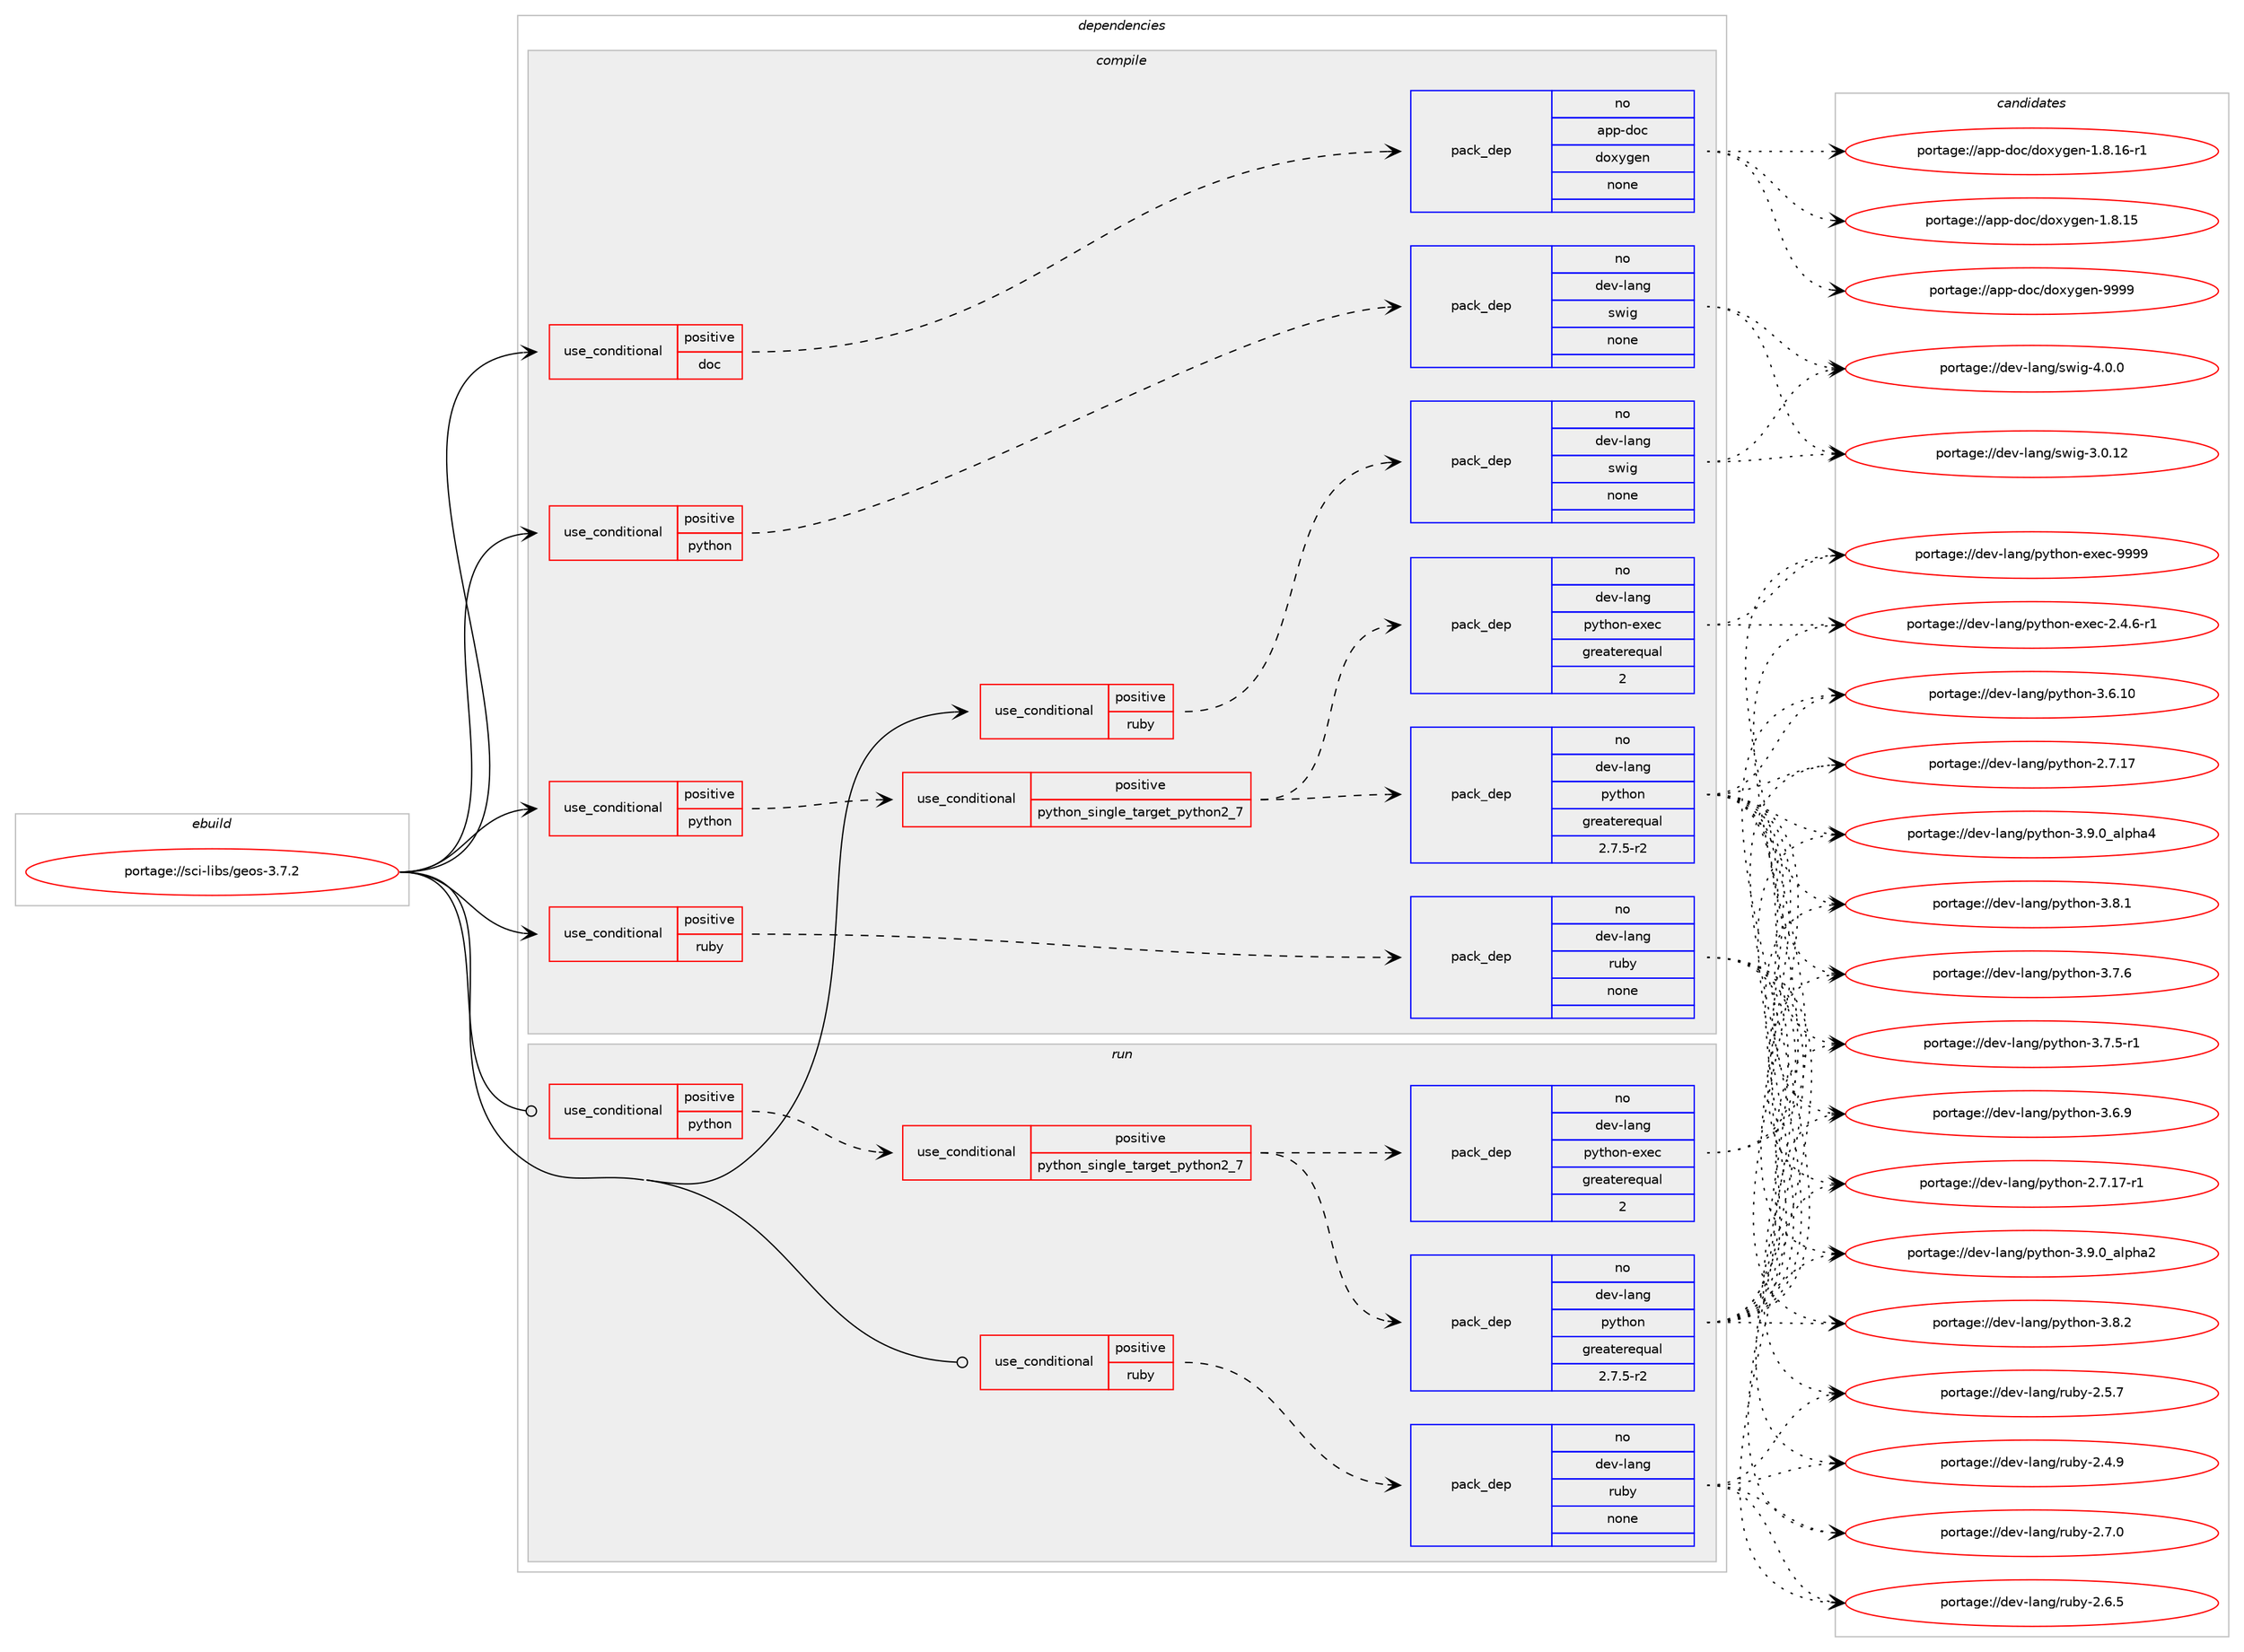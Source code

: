digraph prolog {

# *************
# Graph options
# *************

newrank=true;
concentrate=true;
compound=true;
graph [rankdir=LR,fontname=Helvetica,fontsize=10,ranksep=1.5];#, ranksep=2.5, nodesep=0.2];
edge  [arrowhead=vee];
node  [fontname=Helvetica,fontsize=10];

# **********
# The ebuild
# **********

subgraph cluster_leftcol {
color=gray;
rank=same;
label=<<i>ebuild</i>>;
id [label="portage://sci-libs/geos-3.7.2", color=red, width=4, href="../sci-libs/geos-3.7.2.svg"];
}

# ****************
# The dependencies
# ****************

subgraph cluster_midcol {
color=gray;
label=<<i>dependencies</i>>;
subgraph cluster_compile {
fillcolor="#eeeeee";
style=filled;
label=<<i>compile</i>>;
subgraph cond10505 {
dependency50479 [label=<<TABLE BORDER="0" CELLBORDER="1" CELLSPACING="0" CELLPADDING="4"><TR><TD ROWSPAN="3" CELLPADDING="10">use_conditional</TD></TR><TR><TD>positive</TD></TR><TR><TD>doc</TD></TR></TABLE>>, shape=none, color=red];
subgraph pack38870 {
dependency50480 [label=<<TABLE BORDER="0" CELLBORDER="1" CELLSPACING="0" CELLPADDING="4" WIDTH="220"><TR><TD ROWSPAN="6" CELLPADDING="30">pack_dep</TD></TR><TR><TD WIDTH="110">no</TD></TR><TR><TD>app-doc</TD></TR><TR><TD>doxygen</TD></TR><TR><TD>none</TD></TR><TR><TD></TD></TR></TABLE>>, shape=none, color=blue];
}
dependency50479:e -> dependency50480:w [weight=20,style="dashed",arrowhead="vee"];
}
id:e -> dependency50479:w [weight=20,style="solid",arrowhead="vee"];
subgraph cond10506 {
dependency50481 [label=<<TABLE BORDER="0" CELLBORDER="1" CELLSPACING="0" CELLPADDING="4"><TR><TD ROWSPAN="3" CELLPADDING="10">use_conditional</TD></TR><TR><TD>positive</TD></TR><TR><TD>python</TD></TR></TABLE>>, shape=none, color=red];
subgraph cond10507 {
dependency50482 [label=<<TABLE BORDER="0" CELLBORDER="1" CELLSPACING="0" CELLPADDING="4"><TR><TD ROWSPAN="3" CELLPADDING="10">use_conditional</TD></TR><TR><TD>positive</TD></TR><TR><TD>python_single_target_python2_7</TD></TR></TABLE>>, shape=none, color=red];
subgraph pack38871 {
dependency50483 [label=<<TABLE BORDER="0" CELLBORDER="1" CELLSPACING="0" CELLPADDING="4" WIDTH="220"><TR><TD ROWSPAN="6" CELLPADDING="30">pack_dep</TD></TR><TR><TD WIDTH="110">no</TD></TR><TR><TD>dev-lang</TD></TR><TR><TD>python</TD></TR><TR><TD>greaterequal</TD></TR><TR><TD>2.7.5-r2</TD></TR></TABLE>>, shape=none, color=blue];
}
dependency50482:e -> dependency50483:w [weight=20,style="dashed",arrowhead="vee"];
subgraph pack38872 {
dependency50484 [label=<<TABLE BORDER="0" CELLBORDER="1" CELLSPACING="0" CELLPADDING="4" WIDTH="220"><TR><TD ROWSPAN="6" CELLPADDING="30">pack_dep</TD></TR><TR><TD WIDTH="110">no</TD></TR><TR><TD>dev-lang</TD></TR><TR><TD>python-exec</TD></TR><TR><TD>greaterequal</TD></TR><TR><TD>2</TD></TR></TABLE>>, shape=none, color=blue];
}
dependency50482:e -> dependency50484:w [weight=20,style="dashed",arrowhead="vee"];
}
dependency50481:e -> dependency50482:w [weight=20,style="dashed",arrowhead="vee"];
}
id:e -> dependency50481:w [weight=20,style="solid",arrowhead="vee"];
subgraph cond10508 {
dependency50485 [label=<<TABLE BORDER="0" CELLBORDER="1" CELLSPACING="0" CELLPADDING="4"><TR><TD ROWSPAN="3" CELLPADDING="10">use_conditional</TD></TR><TR><TD>positive</TD></TR><TR><TD>python</TD></TR></TABLE>>, shape=none, color=red];
subgraph pack38873 {
dependency50486 [label=<<TABLE BORDER="0" CELLBORDER="1" CELLSPACING="0" CELLPADDING="4" WIDTH="220"><TR><TD ROWSPAN="6" CELLPADDING="30">pack_dep</TD></TR><TR><TD WIDTH="110">no</TD></TR><TR><TD>dev-lang</TD></TR><TR><TD>swig</TD></TR><TR><TD>none</TD></TR><TR><TD></TD></TR></TABLE>>, shape=none, color=blue];
}
dependency50485:e -> dependency50486:w [weight=20,style="dashed",arrowhead="vee"];
}
id:e -> dependency50485:w [weight=20,style="solid",arrowhead="vee"];
subgraph cond10509 {
dependency50487 [label=<<TABLE BORDER="0" CELLBORDER="1" CELLSPACING="0" CELLPADDING="4"><TR><TD ROWSPAN="3" CELLPADDING="10">use_conditional</TD></TR><TR><TD>positive</TD></TR><TR><TD>ruby</TD></TR></TABLE>>, shape=none, color=red];
subgraph pack38874 {
dependency50488 [label=<<TABLE BORDER="0" CELLBORDER="1" CELLSPACING="0" CELLPADDING="4" WIDTH="220"><TR><TD ROWSPAN="6" CELLPADDING="30">pack_dep</TD></TR><TR><TD WIDTH="110">no</TD></TR><TR><TD>dev-lang</TD></TR><TR><TD>ruby</TD></TR><TR><TD>none</TD></TR><TR><TD></TD></TR></TABLE>>, shape=none, color=blue];
}
dependency50487:e -> dependency50488:w [weight=20,style="dashed",arrowhead="vee"];
}
id:e -> dependency50487:w [weight=20,style="solid",arrowhead="vee"];
subgraph cond10510 {
dependency50489 [label=<<TABLE BORDER="0" CELLBORDER="1" CELLSPACING="0" CELLPADDING="4"><TR><TD ROWSPAN="3" CELLPADDING="10">use_conditional</TD></TR><TR><TD>positive</TD></TR><TR><TD>ruby</TD></TR></TABLE>>, shape=none, color=red];
subgraph pack38875 {
dependency50490 [label=<<TABLE BORDER="0" CELLBORDER="1" CELLSPACING="0" CELLPADDING="4" WIDTH="220"><TR><TD ROWSPAN="6" CELLPADDING="30">pack_dep</TD></TR><TR><TD WIDTH="110">no</TD></TR><TR><TD>dev-lang</TD></TR><TR><TD>swig</TD></TR><TR><TD>none</TD></TR><TR><TD></TD></TR></TABLE>>, shape=none, color=blue];
}
dependency50489:e -> dependency50490:w [weight=20,style="dashed",arrowhead="vee"];
}
id:e -> dependency50489:w [weight=20,style="solid",arrowhead="vee"];
}
subgraph cluster_compileandrun {
fillcolor="#eeeeee";
style=filled;
label=<<i>compile and run</i>>;
}
subgraph cluster_run {
fillcolor="#eeeeee";
style=filled;
label=<<i>run</i>>;
subgraph cond10511 {
dependency50491 [label=<<TABLE BORDER="0" CELLBORDER="1" CELLSPACING="0" CELLPADDING="4"><TR><TD ROWSPAN="3" CELLPADDING="10">use_conditional</TD></TR><TR><TD>positive</TD></TR><TR><TD>python</TD></TR></TABLE>>, shape=none, color=red];
subgraph cond10512 {
dependency50492 [label=<<TABLE BORDER="0" CELLBORDER="1" CELLSPACING="0" CELLPADDING="4"><TR><TD ROWSPAN="3" CELLPADDING="10">use_conditional</TD></TR><TR><TD>positive</TD></TR><TR><TD>python_single_target_python2_7</TD></TR></TABLE>>, shape=none, color=red];
subgraph pack38876 {
dependency50493 [label=<<TABLE BORDER="0" CELLBORDER="1" CELLSPACING="0" CELLPADDING="4" WIDTH="220"><TR><TD ROWSPAN="6" CELLPADDING="30">pack_dep</TD></TR><TR><TD WIDTH="110">no</TD></TR><TR><TD>dev-lang</TD></TR><TR><TD>python</TD></TR><TR><TD>greaterequal</TD></TR><TR><TD>2.7.5-r2</TD></TR></TABLE>>, shape=none, color=blue];
}
dependency50492:e -> dependency50493:w [weight=20,style="dashed",arrowhead="vee"];
subgraph pack38877 {
dependency50494 [label=<<TABLE BORDER="0" CELLBORDER="1" CELLSPACING="0" CELLPADDING="4" WIDTH="220"><TR><TD ROWSPAN="6" CELLPADDING="30">pack_dep</TD></TR><TR><TD WIDTH="110">no</TD></TR><TR><TD>dev-lang</TD></TR><TR><TD>python-exec</TD></TR><TR><TD>greaterequal</TD></TR><TR><TD>2</TD></TR></TABLE>>, shape=none, color=blue];
}
dependency50492:e -> dependency50494:w [weight=20,style="dashed",arrowhead="vee"];
}
dependency50491:e -> dependency50492:w [weight=20,style="dashed",arrowhead="vee"];
}
id:e -> dependency50491:w [weight=20,style="solid",arrowhead="odot"];
subgraph cond10513 {
dependency50495 [label=<<TABLE BORDER="0" CELLBORDER="1" CELLSPACING="0" CELLPADDING="4"><TR><TD ROWSPAN="3" CELLPADDING="10">use_conditional</TD></TR><TR><TD>positive</TD></TR><TR><TD>ruby</TD></TR></TABLE>>, shape=none, color=red];
subgraph pack38878 {
dependency50496 [label=<<TABLE BORDER="0" CELLBORDER="1" CELLSPACING="0" CELLPADDING="4" WIDTH="220"><TR><TD ROWSPAN="6" CELLPADDING="30">pack_dep</TD></TR><TR><TD WIDTH="110">no</TD></TR><TR><TD>dev-lang</TD></TR><TR><TD>ruby</TD></TR><TR><TD>none</TD></TR><TR><TD></TD></TR></TABLE>>, shape=none, color=blue];
}
dependency50495:e -> dependency50496:w [weight=20,style="dashed",arrowhead="vee"];
}
id:e -> dependency50495:w [weight=20,style="solid",arrowhead="odot"];
}
}

# **************
# The candidates
# **************

subgraph cluster_choices {
rank=same;
color=gray;
label=<<i>candidates</i>>;

subgraph choice38870 {
color=black;
nodesep=1;
choice971121124510011199471001111201211031011104557575757 [label="portage://app-doc/doxygen-9999", color=red, width=4,href="../app-doc/doxygen-9999.svg"];
choice97112112451001119947100111120121103101110454946564649544511449 [label="portage://app-doc/doxygen-1.8.16-r1", color=red, width=4,href="../app-doc/doxygen-1.8.16-r1.svg"];
choice9711211245100111994710011112012110310111045494656464953 [label="portage://app-doc/doxygen-1.8.15", color=red, width=4,href="../app-doc/doxygen-1.8.15.svg"];
dependency50480:e -> choice971121124510011199471001111201211031011104557575757:w [style=dotted,weight="100"];
dependency50480:e -> choice97112112451001119947100111120121103101110454946564649544511449:w [style=dotted,weight="100"];
dependency50480:e -> choice9711211245100111994710011112012110310111045494656464953:w [style=dotted,weight="100"];
}
subgraph choice38871 {
color=black;
nodesep=1;
choice10010111845108971101034711212111610411111045514657464895971081121049752 [label="portage://dev-lang/python-3.9.0_alpha4", color=red, width=4,href="../dev-lang/python-3.9.0_alpha4.svg"];
choice10010111845108971101034711212111610411111045514657464895971081121049750 [label="portage://dev-lang/python-3.9.0_alpha2", color=red, width=4,href="../dev-lang/python-3.9.0_alpha2.svg"];
choice100101118451089711010347112121116104111110455146564650 [label="portage://dev-lang/python-3.8.2", color=red, width=4,href="../dev-lang/python-3.8.2.svg"];
choice100101118451089711010347112121116104111110455146564649 [label="portage://dev-lang/python-3.8.1", color=red, width=4,href="../dev-lang/python-3.8.1.svg"];
choice100101118451089711010347112121116104111110455146554654 [label="portage://dev-lang/python-3.7.6", color=red, width=4,href="../dev-lang/python-3.7.6.svg"];
choice1001011184510897110103471121211161041111104551465546534511449 [label="portage://dev-lang/python-3.7.5-r1", color=red, width=4,href="../dev-lang/python-3.7.5-r1.svg"];
choice100101118451089711010347112121116104111110455146544657 [label="portage://dev-lang/python-3.6.9", color=red, width=4,href="../dev-lang/python-3.6.9.svg"];
choice10010111845108971101034711212111610411111045514654464948 [label="portage://dev-lang/python-3.6.10", color=red, width=4,href="../dev-lang/python-3.6.10.svg"];
choice100101118451089711010347112121116104111110455046554649554511449 [label="portage://dev-lang/python-2.7.17-r1", color=red, width=4,href="../dev-lang/python-2.7.17-r1.svg"];
choice10010111845108971101034711212111610411111045504655464955 [label="portage://dev-lang/python-2.7.17", color=red, width=4,href="../dev-lang/python-2.7.17.svg"];
dependency50483:e -> choice10010111845108971101034711212111610411111045514657464895971081121049752:w [style=dotted,weight="100"];
dependency50483:e -> choice10010111845108971101034711212111610411111045514657464895971081121049750:w [style=dotted,weight="100"];
dependency50483:e -> choice100101118451089711010347112121116104111110455146564650:w [style=dotted,weight="100"];
dependency50483:e -> choice100101118451089711010347112121116104111110455146564649:w [style=dotted,weight="100"];
dependency50483:e -> choice100101118451089711010347112121116104111110455146554654:w [style=dotted,weight="100"];
dependency50483:e -> choice1001011184510897110103471121211161041111104551465546534511449:w [style=dotted,weight="100"];
dependency50483:e -> choice100101118451089711010347112121116104111110455146544657:w [style=dotted,weight="100"];
dependency50483:e -> choice10010111845108971101034711212111610411111045514654464948:w [style=dotted,weight="100"];
dependency50483:e -> choice100101118451089711010347112121116104111110455046554649554511449:w [style=dotted,weight="100"];
dependency50483:e -> choice10010111845108971101034711212111610411111045504655464955:w [style=dotted,weight="100"];
}
subgraph choice38872 {
color=black;
nodesep=1;
choice10010111845108971101034711212111610411111045101120101994557575757 [label="portage://dev-lang/python-exec-9999", color=red, width=4,href="../dev-lang/python-exec-9999.svg"];
choice10010111845108971101034711212111610411111045101120101994550465246544511449 [label="portage://dev-lang/python-exec-2.4.6-r1", color=red, width=4,href="../dev-lang/python-exec-2.4.6-r1.svg"];
dependency50484:e -> choice10010111845108971101034711212111610411111045101120101994557575757:w [style=dotted,weight="100"];
dependency50484:e -> choice10010111845108971101034711212111610411111045101120101994550465246544511449:w [style=dotted,weight="100"];
}
subgraph choice38873 {
color=black;
nodesep=1;
choice100101118451089711010347115119105103455246484648 [label="portage://dev-lang/swig-4.0.0", color=red, width=4,href="../dev-lang/swig-4.0.0.svg"];
choice10010111845108971101034711511910510345514648464950 [label="portage://dev-lang/swig-3.0.12", color=red, width=4,href="../dev-lang/swig-3.0.12.svg"];
dependency50486:e -> choice100101118451089711010347115119105103455246484648:w [style=dotted,weight="100"];
dependency50486:e -> choice10010111845108971101034711511910510345514648464950:w [style=dotted,weight="100"];
}
subgraph choice38874 {
color=black;
nodesep=1;
choice10010111845108971101034711411798121455046554648 [label="portage://dev-lang/ruby-2.7.0", color=red, width=4,href="../dev-lang/ruby-2.7.0.svg"];
choice10010111845108971101034711411798121455046544653 [label="portage://dev-lang/ruby-2.6.5", color=red, width=4,href="../dev-lang/ruby-2.6.5.svg"];
choice10010111845108971101034711411798121455046534655 [label="portage://dev-lang/ruby-2.5.7", color=red, width=4,href="../dev-lang/ruby-2.5.7.svg"];
choice10010111845108971101034711411798121455046524657 [label="portage://dev-lang/ruby-2.4.9", color=red, width=4,href="../dev-lang/ruby-2.4.9.svg"];
dependency50488:e -> choice10010111845108971101034711411798121455046554648:w [style=dotted,weight="100"];
dependency50488:e -> choice10010111845108971101034711411798121455046544653:w [style=dotted,weight="100"];
dependency50488:e -> choice10010111845108971101034711411798121455046534655:w [style=dotted,weight="100"];
dependency50488:e -> choice10010111845108971101034711411798121455046524657:w [style=dotted,weight="100"];
}
subgraph choice38875 {
color=black;
nodesep=1;
choice100101118451089711010347115119105103455246484648 [label="portage://dev-lang/swig-4.0.0", color=red, width=4,href="../dev-lang/swig-4.0.0.svg"];
choice10010111845108971101034711511910510345514648464950 [label="portage://dev-lang/swig-3.0.12", color=red, width=4,href="../dev-lang/swig-3.0.12.svg"];
dependency50490:e -> choice100101118451089711010347115119105103455246484648:w [style=dotted,weight="100"];
dependency50490:e -> choice10010111845108971101034711511910510345514648464950:w [style=dotted,weight="100"];
}
subgraph choice38876 {
color=black;
nodesep=1;
choice10010111845108971101034711212111610411111045514657464895971081121049752 [label="portage://dev-lang/python-3.9.0_alpha4", color=red, width=4,href="../dev-lang/python-3.9.0_alpha4.svg"];
choice10010111845108971101034711212111610411111045514657464895971081121049750 [label="portage://dev-lang/python-3.9.0_alpha2", color=red, width=4,href="../dev-lang/python-3.9.0_alpha2.svg"];
choice100101118451089711010347112121116104111110455146564650 [label="portage://dev-lang/python-3.8.2", color=red, width=4,href="../dev-lang/python-3.8.2.svg"];
choice100101118451089711010347112121116104111110455146564649 [label="portage://dev-lang/python-3.8.1", color=red, width=4,href="../dev-lang/python-3.8.1.svg"];
choice100101118451089711010347112121116104111110455146554654 [label="portage://dev-lang/python-3.7.6", color=red, width=4,href="../dev-lang/python-3.7.6.svg"];
choice1001011184510897110103471121211161041111104551465546534511449 [label="portage://dev-lang/python-3.7.5-r1", color=red, width=4,href="../dev-lang/python-3.7.5-r1.svg"];
choice100101118451089711010347112121116104111110455146544657 [label="portage://dev-lang/python-3.6.9", color=red, width=4,href="../dev-lang/python-3.6.9.svg"];
choice10010111845108971101034711212111610411111045514654464948 [label="portage://dev-lang/python-3.6.10", color=red, width=4,href="../dev-lang/python-3.6.10.svg"];
choice100101118451089711010347112121116104111110455046554649554511449 [label="portage://dev-lang/python-2.7.17-r1", color=red, width=4,href="../dev-lang/python-2.7.17-r1.svg"];
choice10010111845108971101034711212111610411111045504655464955 [label="portage://dev-lang/python-2.7.17", color=red, width=4,href="../dev-lang/python-2.7.17.svg"];
dependency50493:e -> choice10010111845108971101034711212111610411111045514657464895971081121049752:w [style=dotted,weight="100"];
dependency50493:e -> choice10010111845108971101034711212111610411111045514657464895971081121049750:w [style=dotted,weight="100"];
dependency50493:e -> choice100101118451089711010347112121116104111110455146564650:w [style=dotted,weight="100"];
dependency50493:e -> choice100101118451089711010347112121116104111110455146564649:w [style=dotted,weight="100"];
dependency50493:e -> choice100101118451089711010347112121116104111110455146554654:w [style=dotted,weight="100"];
dependency50493:e -> choice1001011184510897110103471121211161041111104551465546534511449:w [style=dotted,weight="100"];
dependency50493:e -> choice100101118451089711010347112121116104111110455146544657:w [style=dotted,weight="100"];
dependency50493:e -> choice10010111845108971101034711212111610411111045514654464948:w [style=dotted,weight="100"];
dependency50493:e -> choice100101118451089711010347112121116104111110455046554649554511449:w [style=dotted,weight="100"];
dependency50493:e -> choice10010111845108971101034711212111610411111045504655464955:w [style=dotted,weight="100"];
}
subgraph choice38877 {
color=black;
nodesep=1;
choice10010111845108971101034711212111610411111045101120101994557575757 [label="portage://dev-lang/python-exec-9999", color=red, width=4,href="../dev-lang/python-exec-9999.svg"];
choice10010111845108971101034711212111610411111045101120101994550465246544511449 [label="portage://dev-lang/python-exec-2.4.6-r1", color=red, width=4,href="../dev-lang/python-exec-2.4.6-r1.svg"];
dependency50494:e -> choice10010111845108971101034711212111610411111045101120101994557575757:w [style=dotted,weight="100"];
dependency50494:e -> choice10010111845108971101034711212111610411111045101120101994550465246544511449:w [style=dotted,weight="100"];
}
subgraph choice38878 {
color=black;
nodesep=1;
choice10010111845108971101034711411798121455046554648 [label="portage://dev-lang/ruby-2.7.0", color=red, width=4,href="../dev-lang/ruby-2.7.0.svg"];
choice10010111845108971101034711411798121455046544653 [label="portage://dev-lang/ruby-2.6.5", color=red, width=4,href="../dev-lang/ruby-2.6.5.svg"];
choice10010111845108971101034711411798121455046534655 [label="portage://dev-lang/ruby-2.5.7", color=red, width=4,href="../dev-lang/ruby-2.5.7.svg"];
choice10010111845108971101034711411798121455046524657 [label="portage://dev-lang/ruby-2.4.9", color=red, width=4,href="../dev-lang/ruby-2.4.9.svg"];
dependency50496:e -> choice10010111845108971101034711411798121455046554648:w [style=dotted,weight="100"];
dependency50496:e -> choice10010111845108971101034711411798121455046544653:w [style=dotted,weight="100"];
dependency50496:e -> choice10010111845108971101034711411798121455046534655:w [style=dotted,weight="100"];
dependency50496:e -> choice10010111845108971101034711411798121455046524657:w [style=dotted,weight="100"];
}
}

}
